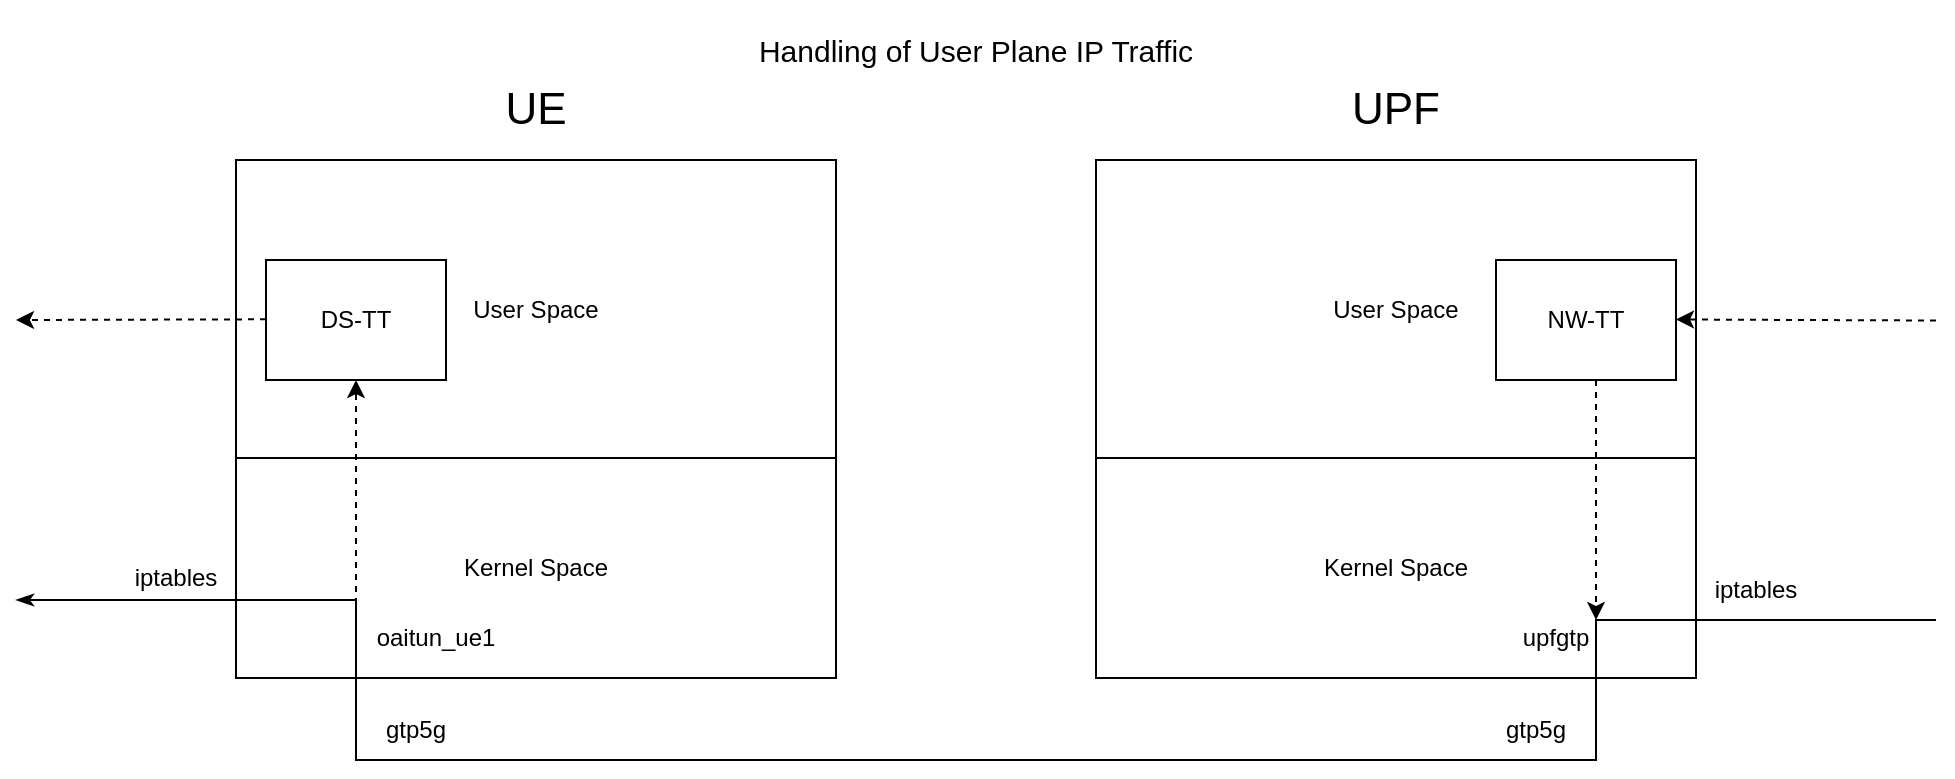 <mxfile version="22.0.3" type="device">
  <diagram name="Page-1" id="p5L5addWENzMQipGxd7q">
    <mxGraphModel dx="1134" dy="694" grid="1" gridSize="10" guides="1" tooltips="1" connect="1" arrows="1" fold="1" page="1" pageScale="1" pageWidth="1169" pageHeight="827" math="0" shadow="0">
      <root>
        <mxCell id="0" />
        <mxCell id="1" parent="0" />
        <mxCell id="ZEP5A2YXMQnycwN7ijzz-1" value="Kernel Space" style="rounded=0;whiteSpace=wrap;html=1;" parent="1" vertex="1">
          <mxGeometry x="700" y="369" width="300" height="110" as="geometry" />
        </mxCell>
        <mxCell id="ZEP5A2YXMQnycwN7ijzz-2" value="User Space" style="rounded=0;whiteSpace=wrap;html=1;" parent="1" vertex="1">
          <mxGeometry x="700" y="220" width="300" height="149" as="geometry" />
        </mxCell>
        <mxCell id="ZEP5A2YXMQnycwN7ijzz-3" value="Kernel Space" style="rounded=0;whiteSpace=wrap;html=1;" parent="1" vertex="1">
          <mxGeometry x="270" y="369" width="300" height="110" as="geometry" />
        </mxCell>
        <mxCell id="ZEP5A2YXMQnycwN7ijzz-4" value="User Space" style="rounded=0;whiteSpace=wrap;html=1;" parent="1" vertex="1">
          <mxGeometry x="270" y="220" width="300" height="149" as="geometry" />
        </mxCell>
        <mxCell id="ZEP5A2YXMQnycwN7ijzz-5" value="UE" style="text;html=1;strokeColor=none;fillColor=none;align=center;verticalAlign=middle;whiteSpace=wrap;rounded=0;strokeWidth=4;fontSize=22;" parent="1" vertex="1">
          <mxGeometry x="390" y="180" width="60" height="30" as="geometry" />
        </mxCell>
        <mxCell id="ZEP5A2YXMQnycwN7ijzz-6" value="UPF" style="text;html=1;strokeColor=none;fillColor=none;align=center;verticalAlign=middle;whiteSpace=wrap;rounded=0;strokeWidth=4;fontSize=22;" parent="1" vertex="1">
          <mxGeometry x="820" y="180" width="60" height="30" as="geometry" />
        </mxCell>
        <mxCell id="ZEP5A2YXMQnycwN7ijzz-7" value="" style="endArrow=classicThin;html=1;rounded=0;endFill=1;" parent="1" edge="1">
          <mxGeometry width="50" height="50" relative="1" as="geometry">
            <mxPoint x="1120" y="450" as="sourcePoint" />
            <mxPoint x="160" y="440" as="targetPoint" />
            <Array as="points">
              <mxPoint x="950" y="450" />
              <mxPoint x="950" y="520" />
              <mxPoint x="330" y="520" />
              <mxPoint x="330" y="440" />
            </Array>
          </mxGeometry>
        </mxCell>
        <mxCell id="ZEP5A2YXMQnycwN7ijzz-8" value="upfgtp" style="text;html=1;strokeColor=none;fillColor=none;align=center;verticalAlign=middle;whiteSpace=wrap;rounded=0;" parent="1" vertex="1">
          <mxGeometry x="900" y="444" width="60" height="30" as="geometry" />
        </mxCell>
        <mxCell id="ZEP5A2YXMQnycwN7ijzz-9" value="oaitun_ue1" style="text;html=1;strokeColor=none;fillColor=none;align=center;verticalAlign=middle;whiteSpace=wrap;rounded=0;" parent="1" vertex="1">
          <mxGeometry x="340" y="444" width="60" height="30" as="geometry" />
        </mxCell>
        <mxCell id="ZEP5A2YXMQnycwN7ijzz-10" value="iptables" style="text;html=1;strokeColor=none;fillColor=none;align=center;verticalAlign=middle;whiteSpace=wrap;rounded=0;" parent="1" vertex="1">
          <mxGeometry x="210" y="414" width="60" height="30" as="geometry" />
        </mxCell>
        <mxCell id="ZEP5A2YXMQnycwN7ijzz-11" value="iptables" style="text;html=1;strokeColor=none;fillColor=none;align=center;verticalAlign=middle;whiteSpace=wrap;rounded=0;" parent="1" vertex="1">
          <mxGeometry x="1000" y="420" width="60" height="30" as="geometry" />
        </mxCell>
        <mxCell id="ZEP5A2YXMQnycwN7ijzz-12" value="gtp5g" style="text;html=1;strokeColor=none;fillColor=none;align=center;verticalAlign=middle;whiteSpace=wrap;rounded=0;" parent="1" vertex="1">
          <mxGeometry x="890" y="490" width="60" height="30" as="geometry" />
        </mxCell>
        <mxCell id="ZEP5A2YXMQnycwN7ijzz-13" value="gtp5g" style="text;html=1;strokeColor=none;fillColor=none;align=center;verticalAlign=middle;whiteSpace=wrap;rounded=0;" parent="1" vertex="1">
          <mxGeometry x="330" y="490" width="60" height="30" as="geometry" />
        </mxCell>
        <mxCell id="ZEP5A2YXMQnycwN7ijzz-15" value="Handling of User Plane IP Traffic" style="text;html=1;strokeColor=none;fillColor=none;align=center;verticalAlign=middle;whiteSpace=wrap;rounded=0;fontSize=15;" parent="1" vertex="1">
          <mxGeometry x="520" y="140" width="240" height="50" as="geometry" />
        </mxCell>
        <mxCell id="5xZ0luczVkGi4bFD5wlK-1" value="DS-TT" style="rounded=0;whiteSpace=wrap;html=1;" vertex="1" parent="1">
          <mxGeometry x="285" y="270" width="90" height="60" as="geometry" />
        </mxCell>
        <mxCell id="5xZ0luczVkGi4bFD5wlK-2" value="" style="endArrow=classic;html=1;rounded=0;entryX=1;entryY=0.25;entryDx=0;entryDy=0;dashed=1;" edge="1" parent="1">
          <mxGeometry width="50" height="50" relative="1" as="geometry">
            <mxPoint x="1120" y="300.25" as="sourcePoint" />
            <mxPoint x="990" y="299.75" as="targetPoint" />
          </mxGeometry>
        </mxCell>
        <mxCell id="5xZ0luczVkGi4bFD5wlK-4" value="" style="endArrow=classic;html=1;rounded=0;dashed=1;" edge="1" parent="1">
          <mxGeometry width="50" height="50" relative="1" as="geometry">
            <mxPoint x="950" y="330" as="sourcePoint" />
            <mxPoint x="950" y="450" as="targetPoint" />
          </mxGeometry>
        </mxCell>
        <mxCell id="5xZ0luczVkGi4bFD5wlK-6" value="" style="endArrow=classic;html=1;rounded=0;entryX=0.5;entryY=1;entryDx=0;entryDy=0;dashed=1;" edge="1" parent="1" target="5xZ0luczVkGi4bFD5wlK-1">
          <mxGeometry width="50" height="50" relative="1" as="geometry">
            <mxPoint x="330" y="460" as="sourcePoint" />
            <mxPoint x="190" y="164.66" as="targetPoint" />
          </mxGeometry>
        </mxCell>
        <mxCell id="5xZ0luczVkGi4bFD5wlK-7" value="" style="endArrow=classic;html=1;rounded=0;dashed=1;" edge="1" parent="1">
          <mxGeometry width="50" height="50" relative="1" as="geometry">
            <mxPoint x="285" y="299.66" as="sourcePoint" />
            <mxPoint x="160" y="300" as="targetPoint" />
          </mxGeometry>
        </mxCell>
        <mxCell id="5xZ0luczVkGi4bFD5wlK-8" value="NW-TT" style="rounded=0;whiteSpace=wrap;html=1;" vertex="1" parent="1">
          <mxGeometry x="900" y="270" width="90" height="60" as="geometry" />
        </mxCell>
      </root>
    </mxGraphModel>
  </diagram>
</mxfile>
